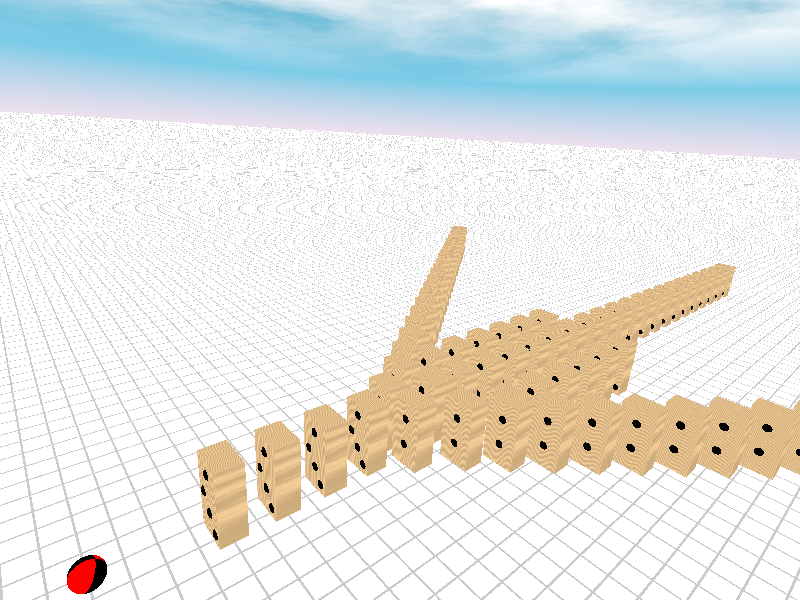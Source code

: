 #version 3.7;
global_settings {  assumed_gamma 1.0 }
#default{ finish{ ambient 0.1 diffuse 0.9 }} 
//--------------------------------------------------------------------------
#include "colors.inc"
#include "textures.inc"
#include "glass.inc"
#include "metals.inc"
#include "golds.inc"
#include "stones.inc"
#include "woods.inc"
#include "shapes.inc"
#include "shapes2.inc"
#include "functions.inc"
#include "math.inc"
#include "transforms.inc"
#include "skies.inc"

#declare RasterScale = 1.0;
#declare RasterHalfLine  = 0.035;  
#declare RasterHalfLineZ = 0.035; 
//-------------------------------------------------------------------------


 

#macro Raster(RScale, HLine) 
       pigment{ gradient x scale RScale
                color_map{[0.000   color rgbt<1,1,1,0>*0.6]
                          [0+HLine color rgbt<1,1,1,0>*0.6]
                          [0+HLine color rgbt<1,1,1,1>]
                          [1-HLine color rgbt<1,1,1,1>]
                          [1-HLine color rgbt<1,1,1,0>*0.6]
                          [1.000   color rgbt<1,1,1,0>*0.6]} }
 #end   
                            
                            
#declare Jump_Start  = 1;
#declare Jump_Height = 7;
#if (clock < Jump_Start )
 #declare Camera_Y = 12;
#else
 #declare Camera_Y = 3;
   + Jump_Height*
     1.5*(0.5+cos(0.5*pi*(clock-Jump_Start)));
#end 






#declare Camera_2 = camera { 

                         angle 80
                         location <3,Camera_Y,-20>
                         right x*image_width/image_height
                         look_at <-3,5,5>
                         rotate<0,-360*(clock+0.1),5>
}
                            

#declare ball=sphere{ <0,0,0>,0.25

        texture{ pigment{ radial frequency 2
                          color_map{ [0.0 color Red]
                                     [0.5 color Red]
                                     [0.5 color Black]
                                     [1.0 color Black]
                                   }
                        }   
                 finish { diffuse 0.9 phong 1 } 
                 
               }
      rotate<30,0,0>
      translate <2,0.25,-7>
      scale<2,2,2>
      }

                            
#declare figura=   box {
    <-1,0,-1>,< 0.5,3,0>
     texture {DMFWood4 
                  finish { diffuse 1.2
                           phong 1}
               
                translate<30,0,-5>
                
                }
  }
  
  
           
         
#declare num= sphere{ <0,0,0>, 0.25
        texture { 
                  finish { diffuse 0.9
                           phong 1}
                } 
        
      scale<0.8,0.8,0.5>
        }
        
        
                     
                            
#declare domino_two = union {
  object { figura }
  object{num translate <-0.25,2.2,-0.95>}
  object{num translate <-0.25,1,-0.95>}
  
}    


#declare domino_four = union {
  object { figura }
  object{num translate <-0.25,2.5,-0.95>}
  object{num translate <-0.65,1.6,-0.95>}
  object{num translate <-0.20,1,-0.95>}
  object{num translate <0.20,0.4,-0.95>} 
  
  
  
}



                            
camera{Camera_2}
// sun ---------------------------------------------------------------------
light_source{<1500,2500,-2500> color White}

// sky --------------------------------------------------------------- 
sky_sphere { S_Cloud2 }
          
//------------------------------------------------------------------------


//--------------------------------------------------------------------------
//---------------------------- objects in scene ----------------------------
//--------------------------------------------------------------------------
                 
  
            
                 
plane { <0,1,0>, 0
        texture { pigment{color White*1.1}
                  finish {ambient 0.45 diffuse 0.85}}
        texture { Raster(RasterScale,RasterHalfLine ) rotate<0,0,0> }
        texture { Raster(RasterScale,RasterHalfLineZ) rotate<0,90,0>}
        rotate<0,0,0>
      }
   


      
union{
object{ball
    translate <-9.5,0,2.8*clock>
 }    
 #for (i, 0,20, 1)  
    object{domino_four translate<-5,0,i*2 >}
    object{domino_two translate<-7-(i*1.2),0,(i*1.5)>}
    object{domino_two translate<-2.8+(i*1.2),0,(i*1.5)>}
 #end
 #for (i, 0,5, 1)
 
 #if(i=4)
      object{domino_two translate<-4,0,-1.8>}
      object{domino_two translate<-5.8,0,-1.8>}
 #else
 object{domino_four translate<-5,0,-9.5+(i*2)>}
 #end
 
 object{domino_four translate<-7,0,2+(i*2)>}
 object{domino_four translate<-2,0,2+(i*2)>}
 #end
 rotate<0,0,0>
 translate<5,0,0>
}
  


